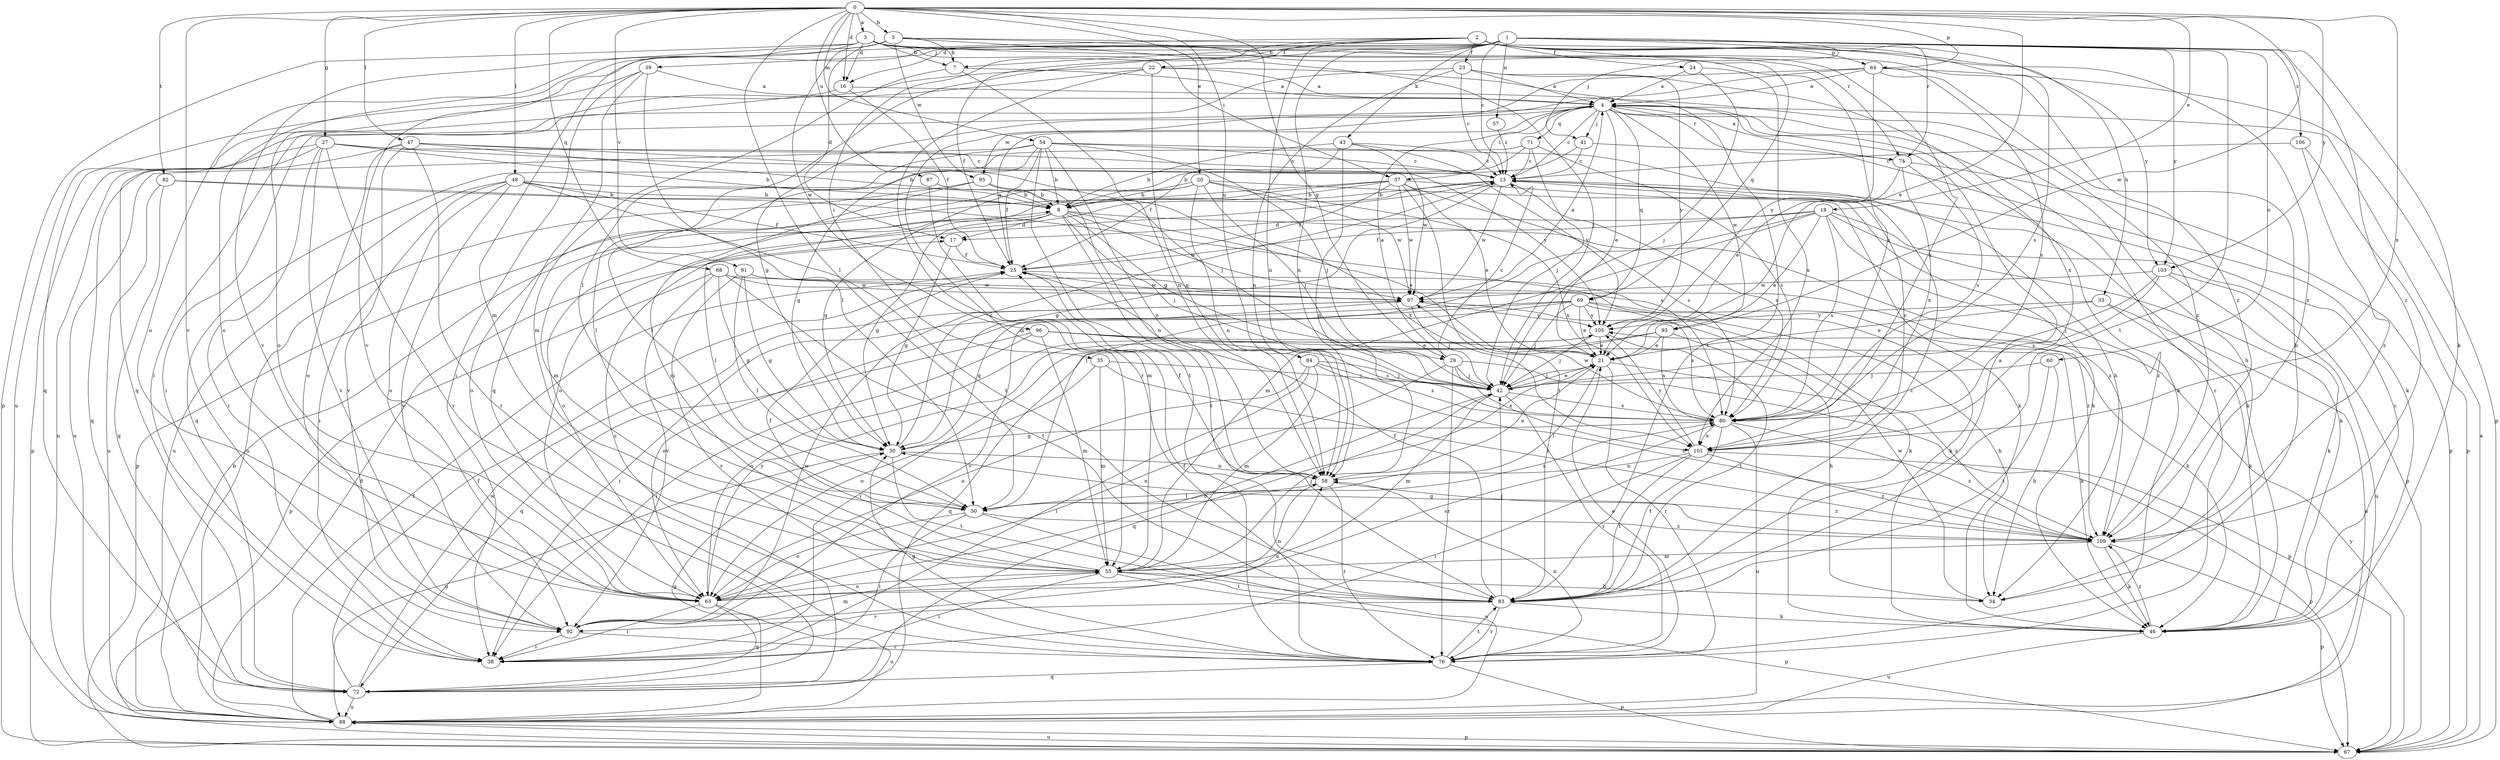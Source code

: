 strict digraph  {
0;
1;
2;
3;
4;
5;
7;
8;
13;
16;
17;
18;
20;
21;
22;
23;
24;
25;
27;
29;
30;
33;
34;
35;
37;
38;
39;
41;
42;
43;
46;
47;
48;
50;
54;
55;
57;
58;
60;
63;
64;
67;
68;
69;
71;
72;
74;
76;
80;
82;
83;
84;
87;
88;
91;
92;
93;
95;
96;
97;
101;
103;
105;
106;
109;
0 -> 3  [label=a];
0 -> 5  [label=b];
0 -> 16  [label=d];
0 -> 18  [label=e];
0 -> 20  [label=e];
0 -> 21  [label=e];
0 -> 27  [label=g];
0 -> 29  [label=g];
0 -> 47  [label=l];
0 -> 48  [label=l];
0 -> 50  [label=l];
0 -> 54  [label=m];
0 -> 64  [label=p];
0 -> 68  [label=q];
0 -> 82  [label=t];
0 -> 84  [label=u];
0 -> 87  [label=u];
0 -> 91  [label=v];
0 -> 92  [label=v];
0 -> 93  [label=w];
0 -> 101  [label=x];
0 -> 103  [label=y];
1 -> 7  [label=b];
1 -> 13  [label=c];
1 -> 16  [label=d];
1 -> 33  [label=h];
1 -> 39  [label=j];
1 -> 41  [label=j];
1 -> 43  [label=k];
1 -> 46  [label=k];
1 -> 50  [label=l];
1 -> 57  [label=n];
1 -> 58  [label=n];
1 -> 60  [label=o];
1 -> 83  [label=t];
1 -> 92  [label=v];
1 -> 103  [label=y];
1 -> 106  [label=z];
1 -> 109  [label=z];
2 -> 22  [label=f];
2 -> 23  [label=f];
2 -> 24  [label=f];
2 -> 25  [label=f];
2 -> 35  [label=i];
2 -> 58  [label=n];
2 -> 63  [label=o];
2 -> 64  [label=p];
2 -> 69  [label=q];
2 -> 74  [label=r];
2 -> 80  [label=s];
2 -> 103  [label=y];
3 -> 7  [label=b];
3 -> 16  [label=d];
3 -> 37  [label=i];
3 -> 55  [label=m];
3 -> 67  [label=p];
3 -> 74  [label=r];
3 -> 80  [label=s];
3 -> 92  [label=v];
3 -> 109  [label=z];
4 -> 13  [label=c];
4 -> 21  [label=e];
4 -> 34  [label=h];
4 -> 37  [label=i];
4 -> 38  [label=i];
4 -> 41  [label=j];
4 -> 69  [label=q];
4 -> 71  [label=q];
4 -> 74  [label=r];
4 -> 76  [label=r];
4 -> 93  [label=w];
4 -> 95  [label=w];
5 -> 7  [label=b];
5 -> 17  [label=d];
5 -> 42  [label=j];
5 -> 63  [label=o];
5 -> 95  [label=w];
5 -> 96  [label=w];
5 -> 101  [label=x];
5 -> 109  [label=z];
7 -> 4  [label=a];
7 -> 55  [label=m];
7 -> 58  [label=n];
8 -> 17  [label=d];
8 -> 21  [label=e];
8 -> 29  [label=g];
8 -> 30  [label=g];
8 -> 42  [label=j];
8 -> 50  [label=l];
8 -> 63  [label=o];
8 -> 83  [label=t];
8 -> 97  [label=w];
8 -> 109  [label=z];
13 -> 8  [label=b];
13 -> 30  [label=g];
13 -> 46  [label=k];
13 -> 63  [label=o];
13 -> 80  [label=s];
13 -> 97  [label=w];
16 -> 25  [label=f];
16 -> 38  [label=i];
16 -> 109  [label=z];
17 -> 25  [label=f];
17 -> 30  [label=g];
18 -> 17  [label=d];
18 -> 21  [label=e];
18 -> 25  [label=f];
18 -> 46  [label=k];
18 -> 50  [label=l];
18 -> 55  [label=m];
18 -> 67  [label=p];
18 -> 80  [label=s];
18 -> 109  [label=z];
20 -> 8  [label=b];
20 -> 30  [label=g];
20 -> 42  [label=j];
20 -> 46  [label=k];
20 -> 58  [label=n];
20 -> 63  [label=o];
20 -> 97  [label=w];
20 -> 101  [label=x];
21 -> 42  [label=j];
21 -> 50  [label=l];
21 -> 72  [label=q];
21 -> 76  [label=r];
21 -> 109  [label=z];
22 -> 4  [label=a];
22 -> 58  [label=n];
22 -> 72  [label=q];
22 -> 76  [label=r];
22 -> 83  [label=t];
22 -> 88  [label=u];
23 -> 4  [label=a];
23 -> 13  [label=c];
23 -> 58  [label=n];
23 -> 72  [label=q];
23 -> 101  [label=x];
23 -> 105  [label=y];
24 -> 4  [label=a];
24 -> 42  [label=j];
24 -> 101  [label=x];
25 -> 4  [label=a];
25 -> 46  [label=k];
25 -> 97  [label=w];
27 -> 8  [label=b];
27 -> 13  [label=c];
27 -> 38  [label=i];
27 -> 67  [label=p];
27 -> 76  [label=r];
27 -> 88  [label=u];
27 -> 92  [label=v];
27 -> 105  [label=y];
29 -> 4  [label=a];
29 -> 13  [label=c];
29 -> 42  [label=j];
29 -> 63  [label=o];
29 -> 67  [label=p];
29 -> 76  [label=r];
29 -> 101  [label=x];
30 -> 13  [label=c];
30 -> 58  [label=n];
30 -> 83  [label=t];
30 -> 88  [label=u];
33 -> 21  [label=e];
33 -> 46  [label=k];
33 -> 88  [label=u];
33 -> 105  [label=y];
34 -> 97  [label=w];
35 -> 42  [label=j];
35 -> 55  [label=m];
35 -> 63  [label=o];
35 -> 109  [label=z];
37 -> 8  [label=b];
37 -> 21  [label=e];
37 -> 25  [label=f];
37 -> 46  [label=k];
37 -> 55  [label=m];
37 -> 67  [label=p];
37 -> 80  [label=s];
37 -> 83  [label=t];
37 -> 97  [label=w];
39 -> 4  [label=a];
39 -> 38  [label=i];
39 -> 50  [label=l];
39 -> 63  [label=o];
39 -> 72  [label=q];
41 -> 13  [label=c];
41 -> 46  [label=k];
41 -> 50  [label=l];
42 -> 21  [label=e];
42 -> 55  [label=m];
42 -> 63  [label=o];
42 -> 76  [label=r];
42 -> 80  [label=s];
43 -> 8  [label=b];
43 -> 13  [label=c];
43 -> 25  [label=f];
43 -> 58  [label=n];
43 -> 97  [label=w];
43 -> 105  [label=y];
46 -> 13  [label=c];
46 -> 88  [label=u];
46 -> 109  [label=z];
47 -> 8  [label=b];
47 -> 13  [label=c];
47 -> 42  [label=j];
47 -> 63  [label=o];
47 -> 72  [label=q];
47 -> 76  [label=r];
47 -> 92  [label=v];
48 -> 8  [label=b];
48 -> 25  [label=f];
48 -> 38  [label=i];
48 -> 63  [label=o];
48 -> 83  [label=t];
48 -> 88  [label=u];
48 -> 92  [label=v];
48 -> 101  [label=x];
50 -> 38  [label=i];
50 -> 63  [label=o];
50 -> 80  [label=s];
50 -> 88  [label=u];
50 -> 109  [label=z];
54 -> 8  [label=b];
54 -> 13  [label=c];
54 -> 25  [label=f];
54 -> 30  [label=g];
54 -> 34  [label=h];
54 -> 42  [label=j];
54 -> 50  [label=l];
54 -> 58  [label=n];
54 -> 83  [label=t];
54 -> 88  [label=u];
55 -> 25  [label=f];
55 -> 34  [label=h];
55 -> 38  [label=i];
55 -> 42  [label=j];
55 -> 63  [label=o];
55 -> 67  [label=p];
55 -> 83  [label=t];
57 -> 13  [label=c];
58 -> 21  [label=e];
58 -> 25  [label=f];
58 -> 50  [label=l];
58 -> 76  [label=r];
58 -> 109  [label=z];
60 -> 34  [label=h];
60 -> 42  [label=j];
60 -> 83  [label=t];
63 -> 38  [label=i];
63 -> 58  [label=n];
63 -> 72  [label=q];
63 -> 80  [label=s];
63 -> 88  [label=u];
63 -> 105  [label=y];
64 -> 4  [label=a];
64 -> 30  [label=g];
64 -> 34  [label=h];
64 -> 55  [label=m];
64 -> 67  [label=p];
64 -> 80  [label=s];
64 -> 105  [label=y];
67 -> 4  [label=a];
67 -> 88  [label=u];
67 -> 105  [label=y];
68 -> 30  [label=g];
68 -> 46  [label=k];
68 -> 67  [label=p];
68 -> 83  [label=t];
68 -> 92  [label=v];
68 -> 97  [label=w];
69 -> 21  [label=e];
69 -> 34  [label=h];
69 -> 38  [label=i];
69 -> 42  [label=j];
69 -> 46  [label=k];
69 -> 63  [label=o];
69 -> 80  [label=s];
69 -> 92  [label=v];
69 -> 105  [label=y];
71 -> 8  [label=b];
71 -> 13  [label=c];
71 -> 42  [label=j];
71 -> 72  [label=q];
71 -> 80  [label=s];
72 -> 13  [label=c];
72 -> 25  [label=f];
72 -> 88  [label=u];
72 -> 97  [label=w];
74 -> 4  [label=a];
74 -> 21  [label=e];
74 -> 67  [label=p];
74 -> 80  [label=s];
74 -> 101  [label=x];
76 -> 4  [label=a];
76 -> 21  [label=e];
76 -> 25  [label=f];
76 -> 30  [label=g];
76 -> 58  [label=n];
76 -> 67  [label=p];
76 -> 72  [label=q];
76 -> 83  [label=t];
80 -> 30  [label=g];
80 -> 83  [label=t];
80 -> 88  [label=u];
80 -> 97  [label=w];
80 -> 101  [label=x];
80 -> 109  [label=z];
82 -> 8  [label=b];
82 -> 72  [label=q];
82 -> 80  [label=s];
82 -> 88  [label=u];
83 -> 4  [label=a];
83 -> 13  [label=c];
83 -> 25  [label=f];
83 -> 42  [label=j];
83 -> 46  [label=k];
83 -> 76  [label=r];
83 -> 92  [label=v];
84 -> 38  [label=i];
84 -> 42  [label=j];
84 -> 55  [label=m];
84 -> 63  [label=o];
84 -> 80  [label=s];
84 -> 109  [label=z];
87 -> 8  [label=b];
87 -> 55  [label=m];
88 -> 8  [label=b];
88 -> 17  [label=d];
88 -> 25  [label=f];
88 -> 30  [label=g];
88 -> 67  [label=p];
91 -> 30  [label=g];
91 -> 50  [label=l];
91 -> 76  [label=r];
91 -> 97  [label=w];
91 -> 109  [label=z];
92 -> 38  [label=i];
92 -> 55  [label=m];
92 -> 58  [label=n];
92 -> 76  [label=r];
92 -> 97  [label=w];
93 -> 21  [label=e];
93 -> 34  [label=h];
93 -> 38  [label=i];
93 -> 72  [label=q];
93 -> 80  [label=s];
95 -> 8  [label=b];
95 -> 55  [label=m];
95 -> 58  [label=n];
95 -> 88  [label=u];
96 -> 21  [label=e];
96 -> 38  [label=i];
96 -> 46  [label=k];
96 -> 55  [label=m];
96 -> 72  [label=q];
96 -> 80  [label=s];
97 -> 4  [label=a];
97 -> 30  [label=g];
97 -> 42  [label=j];
97 -> 105  [label=y];
101 -> 13  [label=c];
101 -> 38  [label=i];
101 -> 58  [label=n];
101 -> 67  [label=p];
101 -> 83  [label=t];
101 -> 105  [label=y];
101 -> 109  [label=z];
103 -> 42  [label=j];
103 -> 46  [label=k];
103 -> 80  [label=s];
103 -> 88  [label=u];
103 -> 97  [label=w];
105 -> 21  [label=e];
105 -> 42  [label=j];
105 -> 63  [label=o];
105 -> 83  [label=t];
106 -> 13  [label=c];
106 -> 67  [label=p];
106 -> 109  [label=z];
109 -> 30  [label=g];
109 -> 46  [label=k];
109 -> 55  [label=m];
109 -> 67  [label=p];
}
